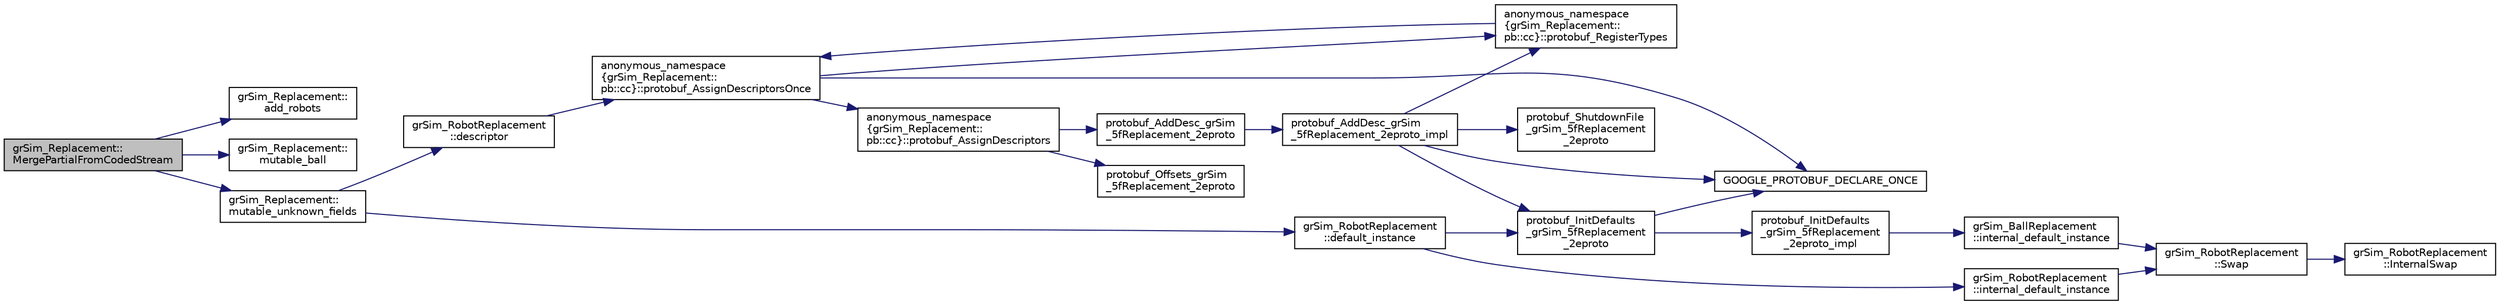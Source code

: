digraph "grSim_Replacement::MergePartialFromCodedStream"
{
 // INTERACTIVE_SVG=YES
  edge [fontname="Helvetica",fontsize="10",labelfontname="Helvetica",labelfontsize="10"];
  node [fontname="Helvetica",fontsize="10",shape=record];
  rankdir="LR";
  Node1 [label="grSim_Replacement::\lMergePartialFromCodedStream",height=0.2,width=0.4,color="black", fillcolor="grey75", style="filled", fontcolor="black"];
  Node1 -> Node2 [color="midnightblue",fontsize="10",style="solid",fontname="Helvetica"];
  Node2 [label="grSim_Replacement::\ladd_robots",height=0.2,width=0.4,color="black", fillcolor="white", style="filled",URL="$d0/de6/classgr_sim___replacement.html#a740c2407c5fb491de27d32b368fa04d9"];
  Node1 -> Node3 [color="midnightblue",fontsize="10",style="solid",fontname="Helvetica"];
  Node3 [label="grSim_Replacement::\lmutable_ball",height=0.2,width=0.4,color="black", fillcolor="white", style="filled",URL="$d0/de6/classgr_sim___replacement.html#a56c4da47cc0be2de73e2e719970af91c"];
  Node1 -> Node4 [color="midnightblue",fontsize="10",style="solid",fontname="Helvetica"];
  Node4 [label="grSim_Replacement::\lmutable_unknown_fields",height=0.2,width=0.4,color="black", fillcolor="white", style="filled",URL="$d0/de6/classgr_sim___replacement.html#a158d95820c6bf7e468ac023c186902b9"];
  Node4 -> Node5 [color="midnightblue",fontsize="10",style="solid",fontname="Helvetica"];
  Node5 [label="grSim_RobotReplacement\l::descriptor",height=0.2,width=0.4,color="black", fillcolor="white", style="filled",URL="$d5/da8/classgr_sim___robot_replacement.html#a6f22243aa85b0fc1654d857708acd559"];
  Node5 -> Node6 [color="midnightblue",fontsize="10",style="solid",fontname="Helvetica"];
  Node6 [label="anonymous_namespace\l\{grSim_Replacement::\lpb::cc\}::protobuf_AssignDescriptorsOnce",height=0.2,width=0.4,color="black", fillcolor="white", style="filled",URL="$db/d08/namespaceanonymous__namespace_02gr_sim___replacement_8pb_8cc_03.html#a576f29e25c059eb146f297d47445eb4f"];
  Node6 -> Node7 [color="midnightblue",fontsize="10",style="solid",fontname="Helvetica"];
  Node7 [label="GOOGLE_PROTOBUF_DECLARE_ONCE",height=0.2,width=0.4,color="black", fillcolor="white", style="filled",URL="$d5/d9f/gr_sim___replacement_8pb_8cc.html#ab3f7cea136644b490ce480f734b0fb54"];
  Node6 -> Node8 [color="midnightblue",fontsize="10",style="solid",fontname="Helvetica"];
  Node8 [label="anonymous_namespace\l\{grSim_Replacement::\lpb::cc\}::protobuf_AssignDescriptors",height=0.2,width=0.4,color="black", fillcolor="white", style="filled",URL="$db/d08/namespaceanonymous__namespace_02gr_sim___replacement_8pb_8cc_03.html#a4f7d9bb86f36592184eec96b7398c69c"];
  Node8 -> Node9 [color="midnightblue",fontsize="10",style="solid",fontname="Helvetica"];
  Node9 [label="protobuf_AddDesc_grSim\l_5fReplacement_2eproto",height=0.2,width=0.4,color="black", fillcolor="white", style="filled",URL="$d5/d9f/gr_sim___replacement_8pb_8cc.html#a9ac32e27f85f830ef01942ad673705b7"];
  Node9 -> Node10 [color="midnightblue",fontsize="10",style="solid",fontname="Helvetica"];
  Node10 [label="protobuf_AddDesc_grSim\l_5fReplacement_2eproto_impl",height=0.2,width=0.4,color="black", fillcolor="white", style="filled",URL="$d5/d9f/gr_sim___replacement_8pb_8cc.html#a9943fe9486a4d530f39a4fb63d43ec05"];
  Node10 -> Node7 [color="midnightblue",fontsize="10",style="solid",fontname="Helvetica"];
  Node10 -> Node11 [color="midnightblue",fontsize="10",style="solid",fontname="Helvetica"];
  Node11 [label="protobuf_InitDefaults\l_grSim_5fReplacement\l_2eproto",height=0.2,width=0.4,color="black", fillcolor="white", style="filled",URL="$d5/d9f/gr_sim___replacement_8pb_8cc.html#a1aa297f1fda5abc2ecd022372381811c"];
  Node11 -> Node7 [color="midnightblue",fontsize="10",style="solid",fontname="Helvetica"];
  Node11 -> Node12 [color="midnightblue",fontsize="10",style="solid",fontname="Helvetica"];
  Node12 [label="protobuf_InitDefaults\l_grSim_5fReplacement\l_2eproto_impl",height=0.2,width=0.4,color="black", fillcolor="white", style="filled",URL="$d5/d9f/gr_sim___replacement_8pb_8cc.html#a71a77741fa159d1aa6a82bbd246a85be"];
  Node12 -> Node13 [color="midnightblue",fontsize="10",style="solid",fontname="Helvetica"];
  Node13 [label="grSim_BallReplacement\l::internal_default_instance",height=0.2,width=0.4,color="black", fillcolor="white", style="filled",URL="$d2/db1/classgr_sim___ball_replacement.html#aa8563d85634520324f3b5f9f8791d381"];
  Node13 -> Node14 [color="midnightblue",fontsize="10",style="solid",fontname="Helvetica"];
  Node14 [label="grSim_RobotReplacement\l::Swap",height=0.2,width=0.4,color="black", fillcolor="white", style="filled",URL="$d5/da8/classgr_sim___robot_replacement.html#abd95074604ac37e6efea260e8a420dc1"];
  Node14 -> Node15 [color="midnightblue",fontsize="10",style="solid",fontname="Helvetica"];
  Node15 [label="grSim_RobotReplacement\l::InternalSwap",height=0.2,width=0.4,color="black", fillcolor="white", style="filled",URL="$d5/da8/classgr_sim___robot_replacement.html#a2965b7738fd7b8b18b3bc4fb90972e17"];
  Node10 -> Node16 [color="midnightblue",fontsize="10",style="solid",fontname="Helvetica"];
  Node16 [label="anonymous_namespace\l\{grSim_Replacement::\lpb::cc\}::protobuf_RegisterTypes",height=0.2,width=0.4,color="black", fillcolor="white", style="filled",URL="$db/d08/namespaceanonymous__namespace_02gr_sim___replacement_8pb_8cc_03.html#a19b9ced7bf06c8a224d376667f0e1349"];
  Node16 -> Node6 [color="midnightblue",fontsize="10",style="solid",fontname="Helvetica"];
  Node10 -> Node17 [color="midnightblue",fontsize="10",style="solid",fontname="Helvetica"];
  Node17 [label="protobuf_ShutdownFile\l_grSim_5fReplacement\l_2eproto",height=0.2,width=0.4,color="black", fillcolor="white", style="filled",URL="$d5/d9f/gr_sim___replacement_8pb_8cc.html#a495a36d90087973987ea2ddca30870c8"];
  Node8 -> Node18 [color="midnightblue",fontsize="10",style="solid",fontname="Helvetica"];
  Node18 [label="protobuf_Offsets_grSim\l_5fReplacement_2eproto",height=0.2,width=0.4,color="black", fillcolor="white", style="filled",URL="$d5/d9f/gr_sim___replacement_8pb_8cc.html#adf1b45312b720314a075713c551909e3"];
  Node6 -> Node16 [color="midnightblue",fontsize="10",style="solid",fontname="Helvetica"];
  Node4 -> Node19 [color="midnightblue",fontsize="10",style="solid",fontname="Helvetica"];
  Node19 [label="grSim_RobotReplacement\l::default_instance",height=0.2,width=0.4,color="black", fillcolor="white", style="filled",URL="$d5/da8/classgr_sim___robot_replacement.html#a1b52fb487cd7374099327f17424d91b7"];
  Node19 -> Node11 [color="midnightblue",fontsize="10",style="solid",fontname="Helvetica"];
  Node19 -> Node20 [color="midnightblue",fontsize="10",style="solid",fontname="Helvetica"];
  Node20 [label="grSim_RobotReplacement\l::internal_default_instance",height=0.2,width=0.4,color="black", fillcolor="white", style="filled",URL="$d5/da8/classgr_sim___robot_replacement.html#a497e98d9ee37fac23207b5c0fbd78efd"];
  Node20 -> Node14 [color="midnightblue",fontsize="10",style="solid",fontname="Helvetica"];
}
